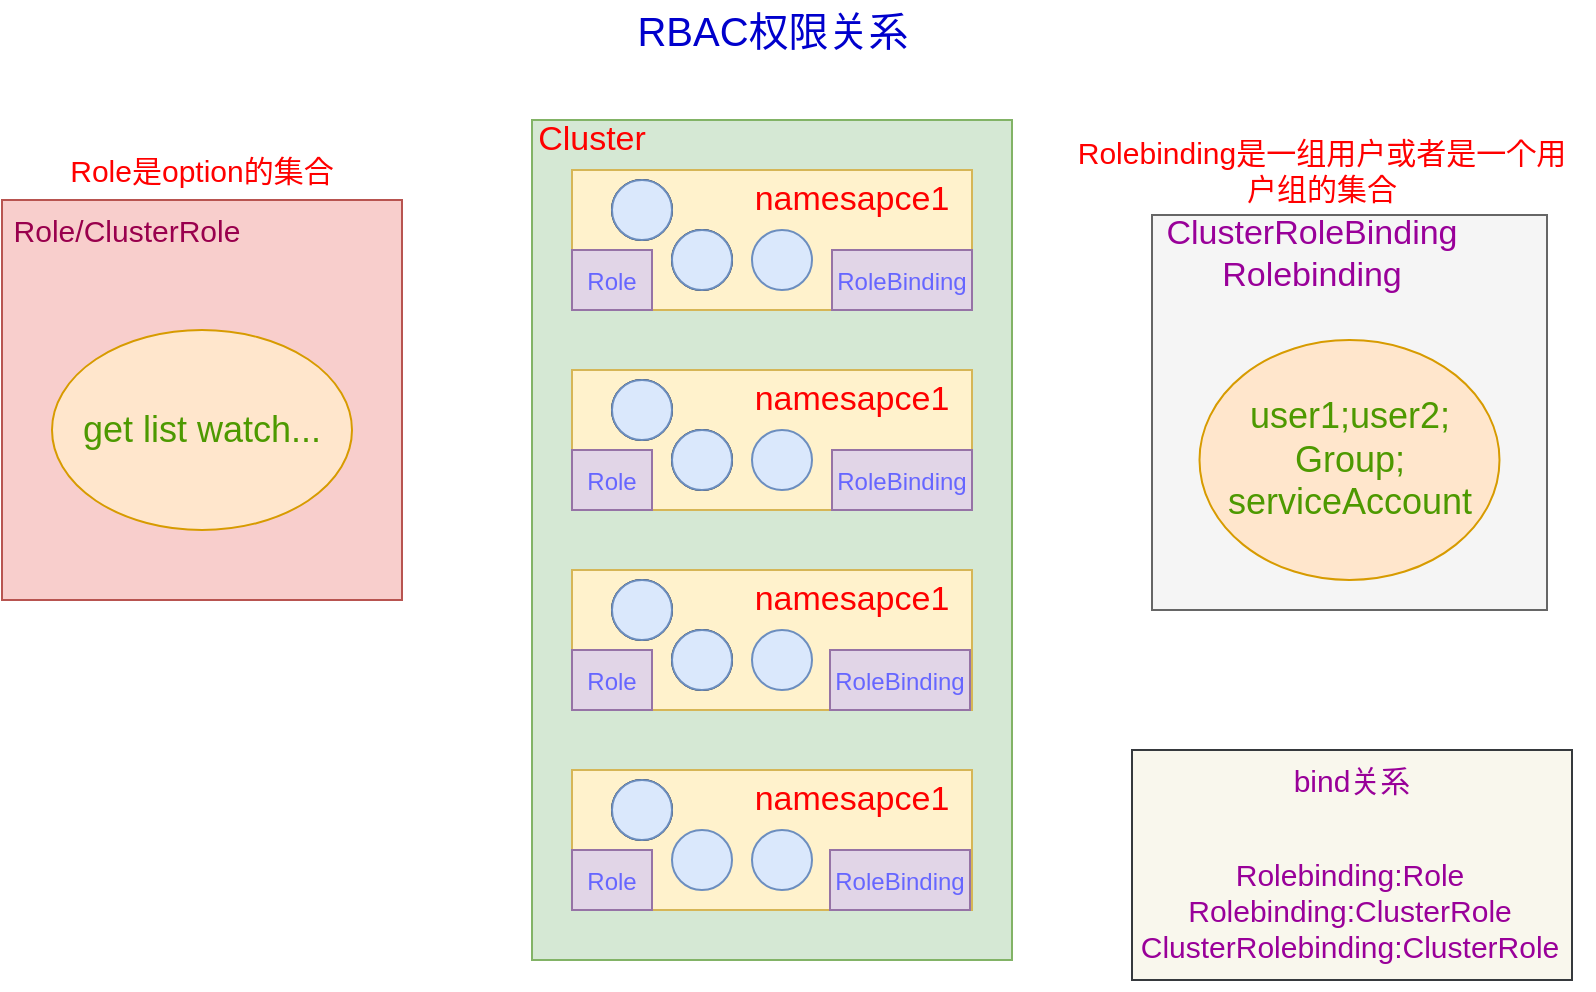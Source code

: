 <mxfile version="17.2.1" type="github">
  <diagram id="aF8M_g0TY6EfnHbTfGHt" name="第 1 页">
    <mxGraphModel dx="1241" dy="544" grid="1" gridSize="10" guides="1" tooltips="1" connect="1" arrows="1" fold="1" page="1" pageScale="1" pageWidth="827" pageHeight="1169" math="0" shadow="0">
      <root>
        <mxCell id="0" />
        <mxCell id="1" parent="0" />
        <mxCell id="LBJ0s7DJdTyZ2ixBBCLc-50" value="" style="whiteSpace=wrap;html=1;aspect=fixed;fontSize=15;fillColor=#f8cecc;strokeColor=#b85450;" parent="1" vertex="1">
          <mxGeometry x="80" y="230" width="200" height="200" as="geometry" />
        </mxCell>
        <mxCell id="LBJ0s7DJdTyZ2ixBBCLc-2" value="" style="rounded=0;whiteSpace=wrap;html=1;fillColor=#d5e8d4;strokeColor=#82b366;" parent="1" vertex="1">
          <mxGeometry x="345" y="190" width="240" height="420" as="geometry" />
        </mxCell>
        <mxCell id="LBJ0s7DJdTyZ2ixBBCLc-3" value="" style="rounded=0;whiteSpace=wrap;html=1;fillColor=#fff2cc;strokeColor=#d6b656;" parent="1" vertex="1">
          <mxGeometry x="365" y="215" width="200" height="70" as="geometry" />
        </mxCell>
        <mxCell id="LBJ0s7DJdTyZ2ixBBCLc-4" value="" style="rounded=0;whiteSpace=wrap;html=1;fillColor=#fff2cc;strokeColor=#d6b656;" parent="1" vertex="1">
          <mxGeometry x="365" y="315" width="200" height="70" as="geometry" />
        </mxCell>
        <mxCell id="LBJ0s7DJdTyZ2ixBBCLc-5" value="" style="rounded=0;whiteSpace=wrap;html=1;fillColor=#fff2cc;strokeColor=#d6b656;" parent="1" vertex="1">
          <mxGeometry x="365" y="415" width="200" height="70" as="geometry" />
        </mxCell>
        <mxCell id="LBJ0s7DJdTyZ2ixBBCLc-6" value="" style="rounded=0;whiteSpace=wrap;html=1;fillColor=#fff2cc;strokeColor=#d6b656;" parent="1" vertex="1">
          <mxGeometry x="365" y="515" width="200" height="70" as="geometry" />
        </mxCell>
        <mxCell id="LBJ0s7DJdTyZ2ixBBCLc-7" value="&lt;font style=&quot;font-size: 17px&quot; color=&quot;#ff0000&quot;&gt;Cluster&lt;/font&gt;" style="text;html=1;strokeColor=none;fillColor=none;align=center;verticalAlign=middle;whiteSpace=wrap;rounded=0;" parent="1" vertex="1">
          <mxGeometry x="345" y="185" width="60" height="30" as="geometry" />
        </mxCell>
        <mxCell id="LBJ0s7DJdTyZ2ixBBCLc-8" value="namesapce1" style="text;html=1;strokeColor=none;fillColor=none;align=center;verticalAlign=middle;whiteSpace=wrap;rounded=0;fontSize=17;fontColor=#FF0000;" parent="1" vertex="1">
          <mxGeometry x="445" y="215" width="120" height="30" as="geometry" />
        </mxCell>
        <mxCell id="LBJ0s7DJdTyZ2ixBBCLc-10" value="namesapce1" style="text;html=1;strokeColor=none;fillColor=none;align=center;verticalAlign=middle;whiteSpace=wrap;rounded=0;fontSize=17;fontColor=#FF0000;" parent="1" vertex="1">
          <mxGeometry x="445" y="515" width="120" height="30" as="geometry" />
        </mxCell>
        <mxCell id="LBJ0s7DJdTyZ2ixBBCLc-11" value="namesapce1" style="text;html=1;strokeColor=none;fillColor=none;align=center;verticalAlign=middle;whiteSpace=wrap;rounded=0;fontSize=17;fontColor=#FF0000;" parent="1" vertex="1">
          <mxGeometry x="445" y="415" width="120" height="30" as="geometry" />
        </mxCell>
        <mxCell id="LBJ0s7DJdTyZ2ixBBCLc-12" value="namesapce1" style="text;html=1;strokeColor=none;fillColor=none;align=center;verticalAlign=middle;whiteSpace=wrap;rounded=0;fontSize=17;fontColor=#FF0000;" parent="1" vertex="1">
          <mxGeometry x="445" y="315" width="120" height="30" as="geometry" />
        </mxCell>
        <mxCell id="LBJ0s7DJdTyZ2ixBBCLc-13" value="" style="ellipse;whiteSpace=wrap;html=1;aspect=fixed;fontSize=17;fontColor=#FF0000;" parent="1" vertex="1">
          <mxGeometry x="415" y="245" width="30" height="30" as="geometry" />
        </mxCell>
        <mxCell id="LBJ0s7DJdTyZ2ixBBCLc-14" value="" style="ellipse;whiteSpace=wrap;html=1;aspect=fixed;fontSize=17;fontColor=#FF0000;" parent="1" vertex="1">
          <mxGeometry x="385" y="220" width="30" height="30" as="geometry" />
        </mxCell>
        <mxCell id="LBJ0s7DJdTyZ2ixBBCLc-16" value="" style="ellipse;whiteSpace=wrap;html=1;aspect=fixed;fontSize=17;fontColor=#FF0000;" parent="1" vertex="1">
          <mxGeometry x="385" y="320" width="30" height="30" as="geometry" />
        </mxCell>
        <mxCell id="LBJ0s7DJdTyZ2ixBBCLc-17" value="" style="ellipse;whiteSpace=wrap;html=1;aspect=fixed;fontSize=17;fontColor=#FF0000;" parent="1" vertex="1">
          <mxGeometry x="415" y="345" width="30" height="30" as="geometry" />
        </mxCell>
        <mxCell id="LBJ0s7DJdTyZ2ixBBCLc-19" value="" style="ellipse;whiteSpace=wrap;html=1;aspect=fixed;fontSize=17;fontColor=#FF0000;" parent="1" vertex="1">
          <mxGeometry x="385" y="420" width="30" height="30" as="geometry" />
        </mxCell>
        <mxCell id="LBJ0s7DJdTyZ2ixBBCLc-20" value="" style="ellipse;whiteSpace=wrap;html=1;aspect=fixed;fontSize=17;fontColor=#FF0000;" parent="1" vertex="1">
          <mxGeometry x="415" y="445" width="30" height="30" as="geometry" />
        </mxCell>
        <mxCell id="LBJ0s7DJdTyZ2ixBBCLc-21" value="" style="ellipse;whiteSpace=wrap;html=1;aspect=fixed;fontSize=17;fillColor=#dae8fc;strokeColor=#6c8ebf;" parent="1" vertex="1">
          <mxGeometry x="455" y="445" width="30" height="30" as="geometry" />
        </mxCell>
        <mxCell id="LBJ0s7DJdTyZ2ixBBCLc-22" value="" style="ellipse;whiteSpace=wrap;html=1;aspect=fixed;fontSize=17;fontColor=#FF0000;" parent="1" vertex="1">
          <mxGeometry x="385" y="520" width="30" height="30" as="geometry" />
        </mxCell>
        <mxCell id="LBJ0s7DJdTyZ2ixBBCLc-23" value="" style="ellipse;whiteSpace=wrap;html=1;aspect=fixed;fontSize=17;fillColor=#dae8fc;strokeColor=#6c8ebf;" parent="1" vertex="1">
          <mxGeometry x="415" y="545" width="30" height="30" as="geometry" />
        </mxCell>
        <mxCell id="LBJ0s7DJdTyZ2ixBBCLc-24" value="" style="ellipse;whiteSpace=wrap;html=1;aspect=fixed;fontSize=17;fillColor=#dae8fc;strokeColor=#6c8ebf;" parent="1" vertex="1">
          <mxGeometry x="455" y="545" width="30" height="30" as="geometry" />
        </mxCell>
        <mxCell id="LBJ0s7DJdTyZ2ixBBCLc-25" value="" style="ellipse;whiteSpace=wrap;html=1;aspect=fixed;fontSize=17;fillColor=#dae8fc;strokeColor=#6c8ebf;" parent="1" vertex="1">
          <mxGeometry x="385" y="220" width="30" height="30" as="geometry" />
        </mxCell>
        <mxCell id="LBJ0s7DJdTyZ2ixBBCLc-26" value="" style="ellipse;whiteSpace=wrap;html=1;aspect=fixed;fontSize=17;fillColor=#dae8fc;strokeColor=#6c8ebf;" parent="1" vertex="1">
          <mxGeometry x="415" y="245" width="30" height="30" as="geometry" />
        </mxCell>
        <mxCell id="LBJ0s7DJdTyZ2ixBBCLc-27" value="" style="ellipse;whiteSpace=wrap;html=1;aspect=fixed;fontSize=17;fillColor=#dae8fc;strokeColor=#6c8ebf;" parent="1" vertex="1">
          <mxGeometry x="455" y="245" width="30" height="30" as="geometry" />
        </mxCell>
        <mxCell id="LBJ0s7DJdTyZ2ixBBCLc-28" value="" style="ellipse;whiteSpace=wrap;html=1;aspect=fixed;fontSize=17;fillColor=#dae8fc;strokeColor=#6c8ebf;" parent="1" vertex="1">
          <mxGeometry x="385" y="320" width="30" height="30" as="geometry" />
        </mxCell>
        <mxCell id="LBJ0s7DJdTyZ2ixBBCLc-29" value="" style="ellipse;whiteSpace=wrap;html=1;aspect=fixed;fontSize=17;fillColor=#dae8fc;strokeColor=#6c8ebf;" parent="1" vertex="1">
          <mxGeometry x="415" y="345" width="30" height="30" as="geometry" />
        </mxCell>
        <mxCell id="LBJ0s7DJdTyZ2ixBBCLc-30" value="" style="ellipse;whiteSpace=wrap;html=1;aspect=fixed;fontSize=17;fillColor=#dae8fc;strokeColor=#6c8ebf;" parent="1" vertex="1">
          <mxGeometry x="455" y="345" width="30" height="30" as="geometry" />
        </mxCell>
        <mxCell id="LBJ0s7DJdTyZ2ixBBCLc-31" value="" style="ellipse;whiteSpace=wrap;html=1;aspect=fixed;fontSize=17;fillColor=#dae8fc;strokeColor=#6c8ebf;" parent="1" vertex="1">
          <mxGeometry x="385" y="420" width="30" height="30" as="geometry" />
        </mxCell>
        <mxCell id="LBJ0s7DJdTyZ2ixBBCLc-32" value="" style="ellipse;whiteSpace=wrap;html=1;aspect=fixed;fontSize=17;fillColor=#dae8fc;strokeColor=#6c8ebf;" parent="1" vertex="1">
          <mxGeometry x="415" y="445" width="30" height="30" as="geometry" />
        </mxCell>
        <mxCell id="LBJ0s7DJdTyZ2ixBBCLc-34" value="" style="ellipse;whiteSpace=wrap;html=1;aspect=fixed;fontSize=17;fillColor=#dae8fc;strokeColor=#6c8ebf;" parent="1" vertex="1">
          <mxGeometry x="385" y="520" width="30" height="30" as="geometry" />
        </mxCell>
        <mxCell id="LBJ0s7DJdTyZ2ixBBCLc-35" value="&lt;font color=&quot;#6666ff&quot;&gt;&lt;font style=&quot;font-size: 12px&quot;&gt;Role&lt;/font&gt;&lt;br&gt;&lt;/font&gt;" style="text;html=1;strokeColor=#9673a6;fillColor=#e1d5e7;align=center;verticalAlign=middle;whiteSpace=wrap;rounded=0;fontSize=17;" parent="1" vertex="1">
          <mxGeometry x="365" y="255" width="40" height="30" as="geometry" />
        </mxCell>
        <mxCell id="LBJ0s7DJdTyZ2ixBBCLc-37" value="&lt;font color=&quot;#6666ff&quot;&gt;&lt;font style=&quot;font-size: 12px&quot;&gt;Role&lt;/font&gt;&lt;br&gt;&lt;/font&gt;" style="text;html=1;strokeColor=#9673a6;fillColor=#e1d5e7;align=center;verticalAlign=middle;whiteSpace=wrap;rounded=0;fontSize=17;" parent="1" vertex="1">
          <mxGeometry x="365" y="555" width="40" height="30" as="geometry" />
        </mxCell>
        <mxCell id="LBJ0s7DJdTyZ2ixBBCLc-38" value="&lt;font color=&quot;#6666ff&quot;&gt;&lt;font style=&quot;font-size: 12px&quot;&gt;Role&lt;/font&gt;&lt;br&gt;&lt;/font&gt;" style="text;html=1;strokeColor=#9673a6;fillColor=#e1d5e7;align=center;verticalAlign=middle;whiteSpace=wrap;rounded=0;fontSize=17;" parent="1" vertex="1">
          <mxGeometry x="365" y="455" width="40" height="30" as="geometry" />
        </mxCell>
        <mxCell id="LBJ0s7DJdTyZ2ixBBCLc-39" value="&lt;font color=&quot;#6666ff&quot;&gt;&lt;font style=&quot;font-size: 12px&quot;&gt;Role&lt;/font&gt;&lt;br&gt;&lt;/font&gt;" style="text;html=1;strokeColor=#9673a6;fillColor=#e1d5e7;align=center;verticalAlign=middle;whiteSpace=wrap;rounded=0;fontSize=17;" parent="1" vertex="1">
          <mxGeometry x="365" y="355" width="40" height="30" as="geometry" />
        </mxCell>
        <mxCell id="LBJ0s7DJdTyZ2ixBBCLc-41" value="&lt;font color=&quot;#6666ff&quot;&gt;&lt;font style=&quot;font-size: 12px&quot;&gt;RoleBinding&lt;/font&gt;&lt;br&gt;&lt;/font&gt;" style="text;html=1;strokeColor=#9673a6;fillColor=#e1d5e7;align=center;verticalAlign=middle;whiteSpace=wrap;rounded=0;fontSize=17;" parent="1" vertex="1">
          <mxGeometry x="495" y="255" width="70" height="30" as="geometry" />
        </mxCell>
        <mxCell id="LBJ0s7DJdTyZ2ixBBCLc-42" value="&lt;font color=&quot;#6666ff&quot;&gt;&lt;font style=&quot;font-size: 12px&quot;&gt;RoleBinding&lt;/font&gt;&lt;br&gt;&lt;/font&gt;" style="text;html=1;strokeColor=#9673a6;fillColor=#e1d5e7;align=center;verticalAlign=middle;whiteSpace=wrap;rounded=0;fontSize=17;" parent="1" vertex="1">
          <mxGeometry x="495" y="355" width="70" height="30" as="geometry" />
        </mxCell>
        <mxCell id="LBJ0s7DJdTyZ2ixBBCLc-43" value="&lt;font color=&quot;#6666ff&quot;&gt;&lt;font style=&quot;font-size: 12px&quot;&gt;RoleBinding&lt;/font&gt;&lt;br&gt;&lt;/font&gt;" style="text;html=1;strokeColor=#9673a6;fillColor=#e1d5e7;align=center;verticalAlign=middle;whiteSpace=wrap;rounded=0;fontSize=17;" parent="1" vertex="1">
          <mxGeometry x="494" y="455" width="70" height="30" as="geometry" />
        </mxCell>
        <mxCell id="LBJ0s7DJdTyZ2ixBBCLc-44" value="&lt;font color=&quot;#6666ff&quot;&gt;&lt;font style=&quot;font-size: 12px&quot;&gt;RoleBinding&lt;/font&gt;&lt;br&gt;&lt;/font&gt;" style="text;html=1;strokeColor=#9673a6;fillColor=#e1d5e7;align=center;verticalAlign=middle;whiteSpace=wrap;rounded=0;fontSize=17;" parent="1" vertex="1">
          <mxGeometry x="494" y="555" width="70" height="30" as="geometry" />
        </mxCell>
        <mxCell id="LBJ0s7DJdTyZ2ixBBCLc-46" value="&lt;font style=&quot;font-size: 18px&quot; color=&quot;#4d9900&quot;&gt;get list watch...&lt;/font&gt;" style="ellipse;whiteSpace=wrap;html=1;fontSize=12;fillColor=#ffe6cc;strokeColor=#d79b00;" parent="1" vertex="1">
          <mxGeometry x="105" y="295" width="150" height="100" as="geometry" />
        </mxCell>
        <mxCell id="LBJ0s7DJdTyZ2ixBBCLc-47" value="&lt;font style=&quot;font-size: 15px&quot; color=&quot;#99004d&quot;&gt;Role/ClusterRole&lt;/font&gt;" style="text;html=1;strokeColor=none;fillColor=none;align=center;verticalAlign=middle;whiteSpace=wrap;rounded=0;fontSize=18;fontColor=#4D9900;" parent="1" vertex="1">
          <mxGeometry x="80" y="230" width="125" height="30" as="geometry" />
        </mxCell>
        <mxCell id="LBJ0s7DJdTyZ2ixBBCLc-48" value="&lt;font color=&quot;#ff0000&quot;&gt;Role是option的集合&lt;/font&gt;" style="text;html=1;strokeColor=none;fillColor=none;align=center;verticalAlign=middle;whiteSpace=wrap;rounded=0;fontSize=15;fontColor=#99004D;" parent="1" vertex="1">
          <mxGeometry x="110" y="200" width="140" height="30" as="geometry" />
        </mxCell>
        <mxCell id="LBJ0s7DJdTyZ2ixBBCLc-51" value="" style="whiteSpace=wrap;html=1;aspect=fixed;fontSize=15;fontColor=#333333;fillColor=#f5f5f5;strokeColor=#666666;" parent="1" vertex="1">
          <mxGeometry x="655" y="237.5" width="197.5" height="197.5" as="geometry" />
        </mxCell>
        <mxCell id="LBJ0s7DJdTyZ2ixBBCLc-40" value="&lt;font color=&quot;#990099&quot;&gt;ClusterRoleBinding&lt;br&gt;Rolebinding&lt;/font&gt;" style="text;html=1;align=center;verticalAlign=middle;whiteSpace=wrap;rounded=0;fontSize=17;" parent="1" vertex="1">
          <mxGeometry x="655" y="242.25" width="160" height="30" as="geometry" />
        </mxCell>
        <mxCell id="LBJ0s7DJdTyZ2ixBBCLc-52" value="&lt;font color=&quot;#ff0000&quot;&gt;Rolebinding是一组用户或者是一个用户组的集合&lt;/font&gt;" style="text;html=1;strokeColor=none;fillColor=none;align=center;verticalAlign=middle;whiteSpace=wrap;rounded=0;fontSize=15;fontColor=#99004D;" parent="1" vertex="1">
          <mxGeometry x="615" y="200" width="250" height="30" as="geometry" />
        </mxCell>
        <mxCell id="LBJ0s7DJdTyZ2ixBBCLc-53" value="&lt;font color=&quot;#4d9900&quot;&gt;&lt;span style=&quot;font-size: 18px&quot;&gt;user1;user2;&lt;br&gt;Group;&lt;br&gt;serviceAccount&lt;/span&gt;&lt;/font&gt;" style="ellipse;whiteSpace=wrap;html=1;fontSize=12;fillColor=#ffe6cc;strokeColor=#d79b00;" parent="1" vertex="1">
          <mxGeometry x="678.75" y="300" width="150" height="120" as="geometry" />
        </mxCell>
        <mxCell id="LBJ0s7DJdTyZ2ixBBCLc-54" value="" style="rounded=0;whiteSpace=wrap;html=1;fontSize=15;fillColor=#f9f7ed;strokeColor=#36393d;" parent="1" vertex="1">
          <mxGeometry x="645" y="505" width="220" height="115" as="geometry" />
        </mxCell>
        <mxCell id="LBJ0s7DJdTyZ2ixBBCLc-55" value="bind关系" style="text;html=1;strokeColor=none;fillColor=none;align=center;verticalAlign=middle;whiteSpace=wrap;rounded=0;fontSize=15;fontColor=#990099;" parent="1" vertex="1">
          <mxGeometry x="711.87" y="505" width="86.25" height="30" as="geometry" />
        </mxCell>
        <mxCell id="LBJ0s7DJdTyZ2ixBBCLc-56" value="Rolebinding:Role&lt;br&gt;Rolebinding:ClusterRole&lt;br&gt;ClusterRolebinding:ClusterRole" style="text;html=1;strokeColor=none;fillColor=none;align=center;verticalAlign=middle;whiteSpace=wrap;rounded=0;fontSize=15;fontColor=#990099;" parent="1" vertex="1">
          <mxGeometry x="631.87" y="545" width="243.75" height="80" as="geometry" />
        </mxCell>
        <mxCell id="LBJ0s7DJdTyZ2ixBBCLc-57" value="&lt;font color=&quot;#0000cc&quot; style=&quot;font-size: 20px&quot;&gt;RBAC权限关系&lt;/font&gt;" style="text;html=1;strokeColor=none;fillColor=none;align=center;verticalAlign=middle;whiteSpace=wrap;rounded=0;fontSize=15;fontColor=#990099;" parent="1" vertex="1">
          <mxGeometry x="387.5" y="130" width="155" height="30" as="geometry" />
        </mxCell>
      </root>
    </mxGraphModel>
  </diagram>
</mxfile>
